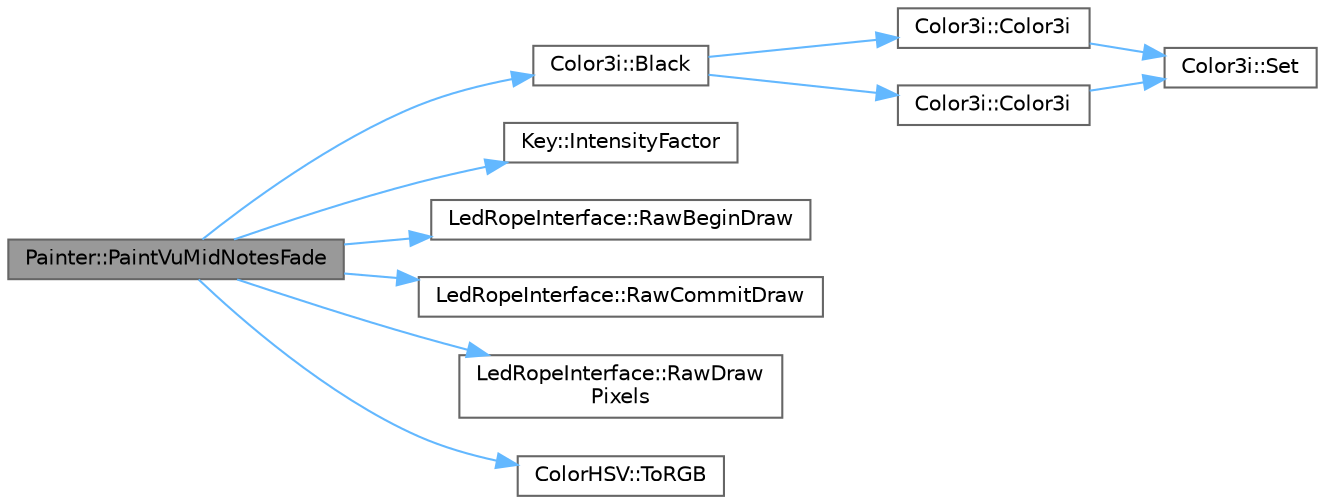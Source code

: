 digraph "Painter::PaintVuMidNotesFade"
{
 // LATEX_PDF_SIZE
  bgcolor="transparent";
  edge [fontname=Helvetica,fontsize=10,labelfontname=Helvetica,labelfontsize=10];
  node [fontname=Helvetica,fontsize=10,shape=box,height=0.2,width=0.4];
  rankdir="LR";
  Node1 [id="Node000001",label="Painter::PaintVuMidNotesFade",height=0.2,width=0.4,color="gray40", fillcolor="grey60", style="filled", fontcolor="black",tooltip=" "];
  Node1 -> Node2 [id="edge1_Node000001_Node000002",color="steelblue1",style="solid",tooltip=" "];
  Node2 [id="Node000002",label="Color3i::Black",height=0.2,width=0.4,color="grey40", fillcolor="white", style="filled",URL="$de/d12/struct_color3i_af5a85a3006c2ec7d3f4c4132b120e7b9.html#af5a85a3006c2ec7d3f4c4132b120e7b9",tooltip=" "];
  Node2 -> Node3 [id="edge2_Node000002_Node000003",color="steelblue1",style="solid",tooltip=" "];
  Node3 [id="Node000003",label="Color3i::Color3i",height=0.2,width=0.4,color="grey40", fillcolor="white", style="filled",URL="$de/d12/struct_color3i_a61889348324aefa14c28164d41e98e2a.html#a61889348324aefa14c28164d41e98e2a",tooltip=" "];
  Node3 -> Node4 [id="edge3_Node000003_Node000004",color="steelblue1",style="solid",tooltip=" "];
  Node4 [id="Node000004",label="Color3i::Set",height=0.2,width=0.4,color="grey40", fillcolor="white", style="filled",URL="$de/d12/struct_color3i_a83d27d6442838f43816b4bd5f937b33d.html#a83d27d6442838f43816b4bd5f937b33d",tooltip=" "];
  Node2 -> Node5 [id="edge4_Node000002_Node000005",color="steelblue1",style="solid",tooltip=" "];
  Node5 [id="Node000005",label="Color3i::Color3i",height=0.2,width=0.4,color="grey40", fillcolor="white", style="filled",URL="$de/d12/struct_color3i_a49dcda1c5a2731858de82313748b85a2.html#a49dcda1c5a2731858de82313748b85a2",tooltip=" "];
  Node5 -> Node4 [id="edge5_Node000005_Node000004",color="steelblue1",style="solid",tooltip=" "];
  Node1 -> Node6 [id="edge6_Node000001_Node000006",color="steelblue1",style="solid",tooltip=" "];
  Node6 [id="Node000006",label="Key::IntensityFactor",height=0.2,width=0.4,color="grey40", fillcolor="white", style="filled",URL="$db/d42/struct_key_a80119f0782ef8806dff00e21fcf71125.html#a80119f0782ef8806dff00e21fcf71125",tooltip=" "];
  Node1 -> Node7 [id="edge7_Node000001_Node000007",color="steelblue1",style="solid",tooltip=" "];
  Node7 [id="Node000007",label="LedRopeInterface::RawBeginDraw",height=0.2,width=0.4,color="grey40", fillcolor="white", style="filled",URL="$d2/d84/class_led_rope_interface_aabd7b16e96dfbbcf2dac2b21f389d0ac.html#aabd7b16e96dfbbcf2dac2b21f389d0ac",tooltip=" "];
  Node1 -> Node8 [id="edge8_Node000001_Node000008",color="steelblue1",style="solid",tooltip=" "];
  Node8 [id="Node000008",label="LedRopeInterface::RawCommitDraw",height=0.2,width=0.4,color="grey40", fillcolor="white", style="filled",URL="$d2/d84/class_led_rope_interface_a4655ae1b8e1b02b5604bf2303a367e4a.html#a4655ae1b8e1b02b5604bf2303a367e4a",tooltip=" "];
  Node1 -> Node9 [id="edge9_Node000001_Node000009",color="steelblue1",style="solid",tooltip=" "];
  Node9 [id="Node000009",label="LedRopeInterface::RawDraw\lPixels",height=0.2,width=0.4,color="grey40", fillcolor="white", style="filled",URL="$d2/d84/class_led_rope_interface_ab3a55e66c3238e90adf4a0889ea4a999.html#ab3a55e66c3238e90adf4a0889ea4a999",tooltip=" "];
  Node1 -> Node10 [id="edge10_Node000001_Node000010",color="steelblue1",style="solid",tooltip=" "];
  Node10 [id="Node000010",label="ColorHSV::ToRGB",height=0.2,width=0.4,color="grey40", fillcolor="white", style="filled",URL="$d7/d38/struct_color_h_s_v_a46c2d7fa61b17ef44d98e7c64798ffe5.html#a46c2d7fa61b17ef44d98e7c64798ffe5",tooltip=" "];
}
